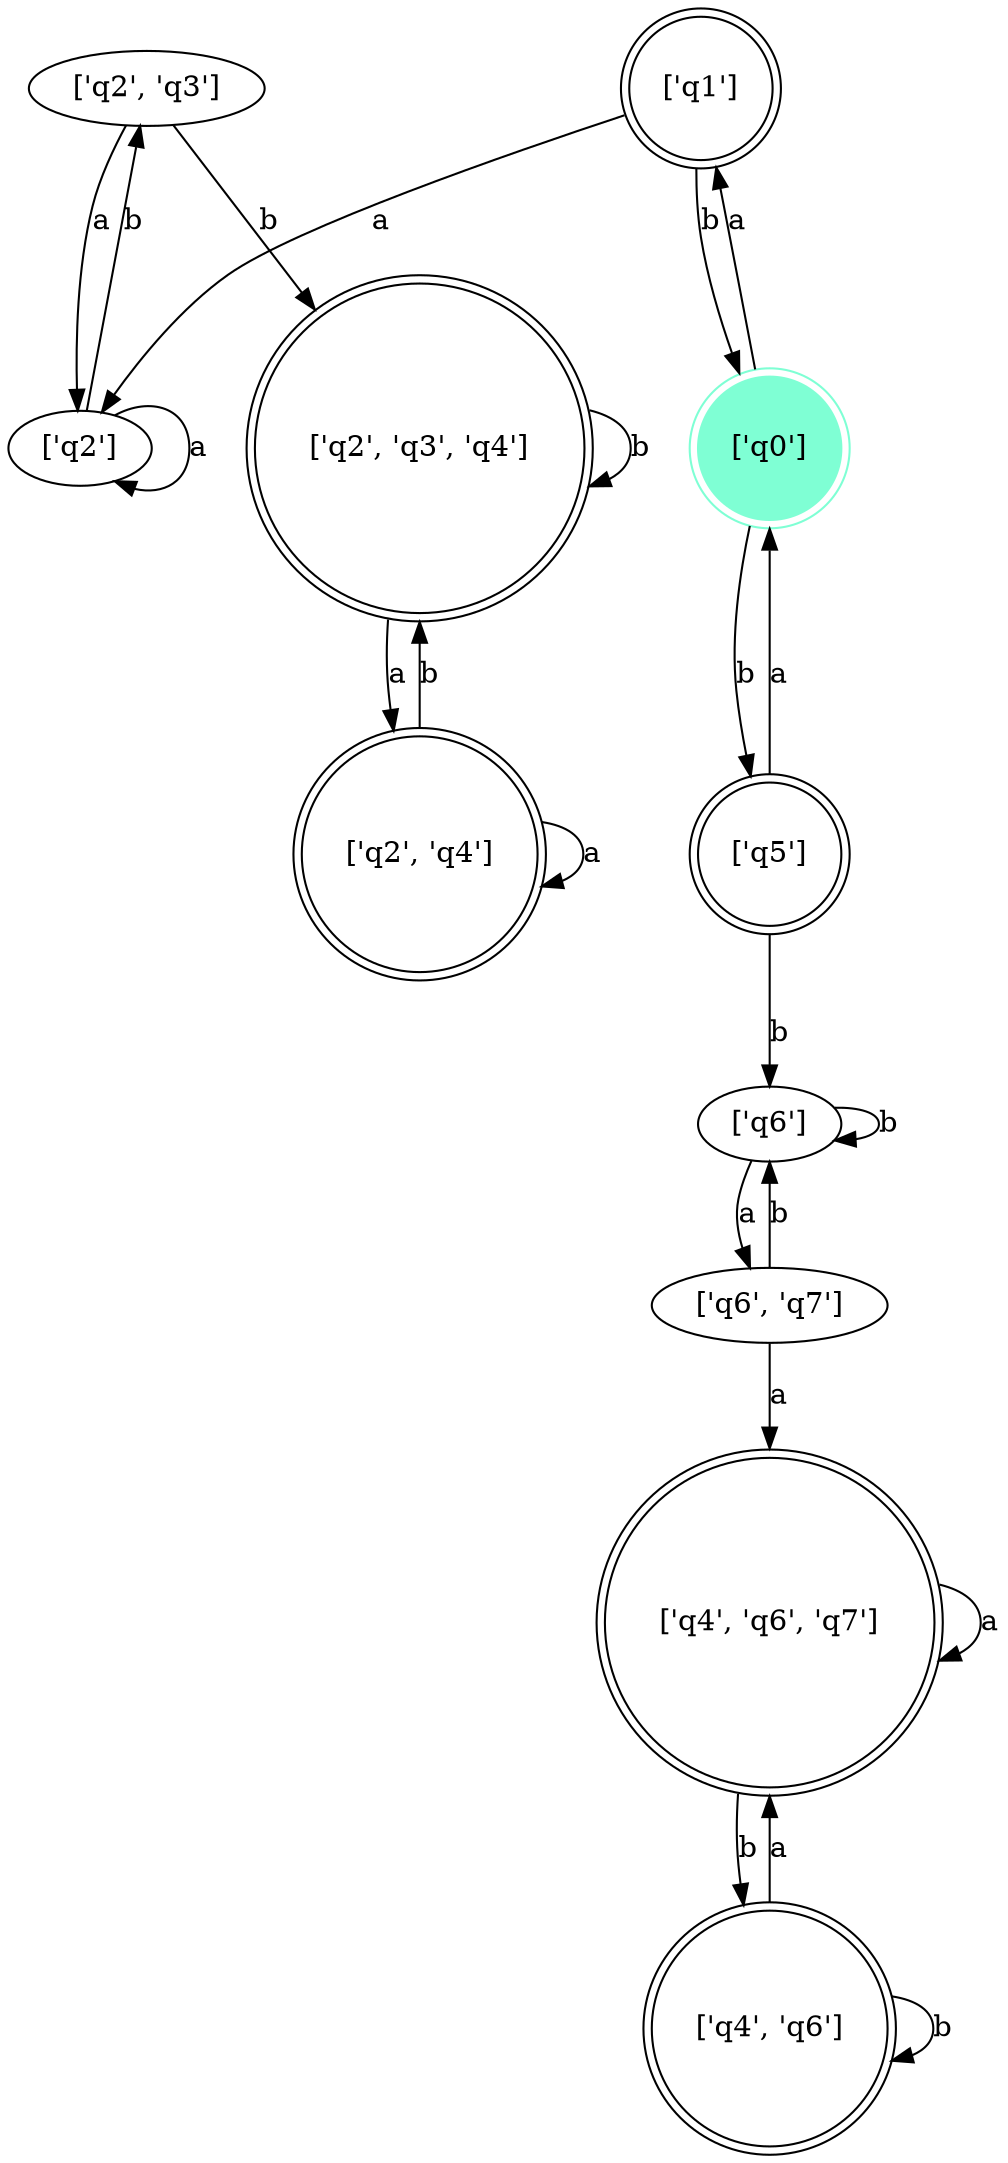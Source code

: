 // FSM
digraph {
	"['q2', 'q3']"
	"['q6', 'q7']"
	"['q6']"
	"['q2']"
	node [shape=doublecircle]
	"['q4', 'q6']"
	"['q2', 'q3', 'q4']"
	"['q1']"
	"['q2', 'q4']"
	"['q4', 'q6', 'q7']"
	"['q5']"
	node [color=aquamarine shape=doublecircle style=filled]
	"['q0']"
	node [shape=circle]
	"['q0']" -> "['q1']" [label=a]
	"['q0']" -> "['q5']" [label=b]
	"['q1']" -> "['q2']" [label=a]
	"['q1']" -> "['q0']" [label=b]
	"['q5']" -> "['q0']" [label=a]
	"['q5']" -> "['q6']" [label=b]
	"['q2']" -> "['q2']" [label=a]
	"['q2']" -> "['q2', 'q3']" [label=b]
	"['q6']" -> "['q6', 'q7']" [label=a]
	"['q6']" -> "['q6']" [label=b]
	"['q2', 'q3']" -> "['q2']" [label=a]
	"['q2', 'q3']" -> "['q2', 'q3', 'q4']" [label=b]
	"['q6', 'q7']" -> "['q4', 'q6', 'q7']" [label=a]
	"['q6', 'q7']" -> "['q6']" [label=b]
	"['q2', 'q3', 'q4']" -> "['q2', 'q4']" [label=a]
	"['q2', 'q3', 'q4']" -> "['q2', 'q3', 'q4']" [label=b]
	"['q4', 'q6', 'q7']" -> "['q4', 'q6', 'q7']" [label=a]
	"['q4', 'q6', 'q7']" -> "['q4', 'q6']" [label=b]
	"['q2', 'q4']" -> "['q2', 'q4']" [label=a]
	"['q2', 'q4']" -> "['q2', 'q3', 'q4']" [label=b]
	"['q4', 'q6']" -> "['q4', 'q6', 'q7']" [label=a]
	"['q4', 'q6']" -> "['q4', 'q6']" [label=b]
}
